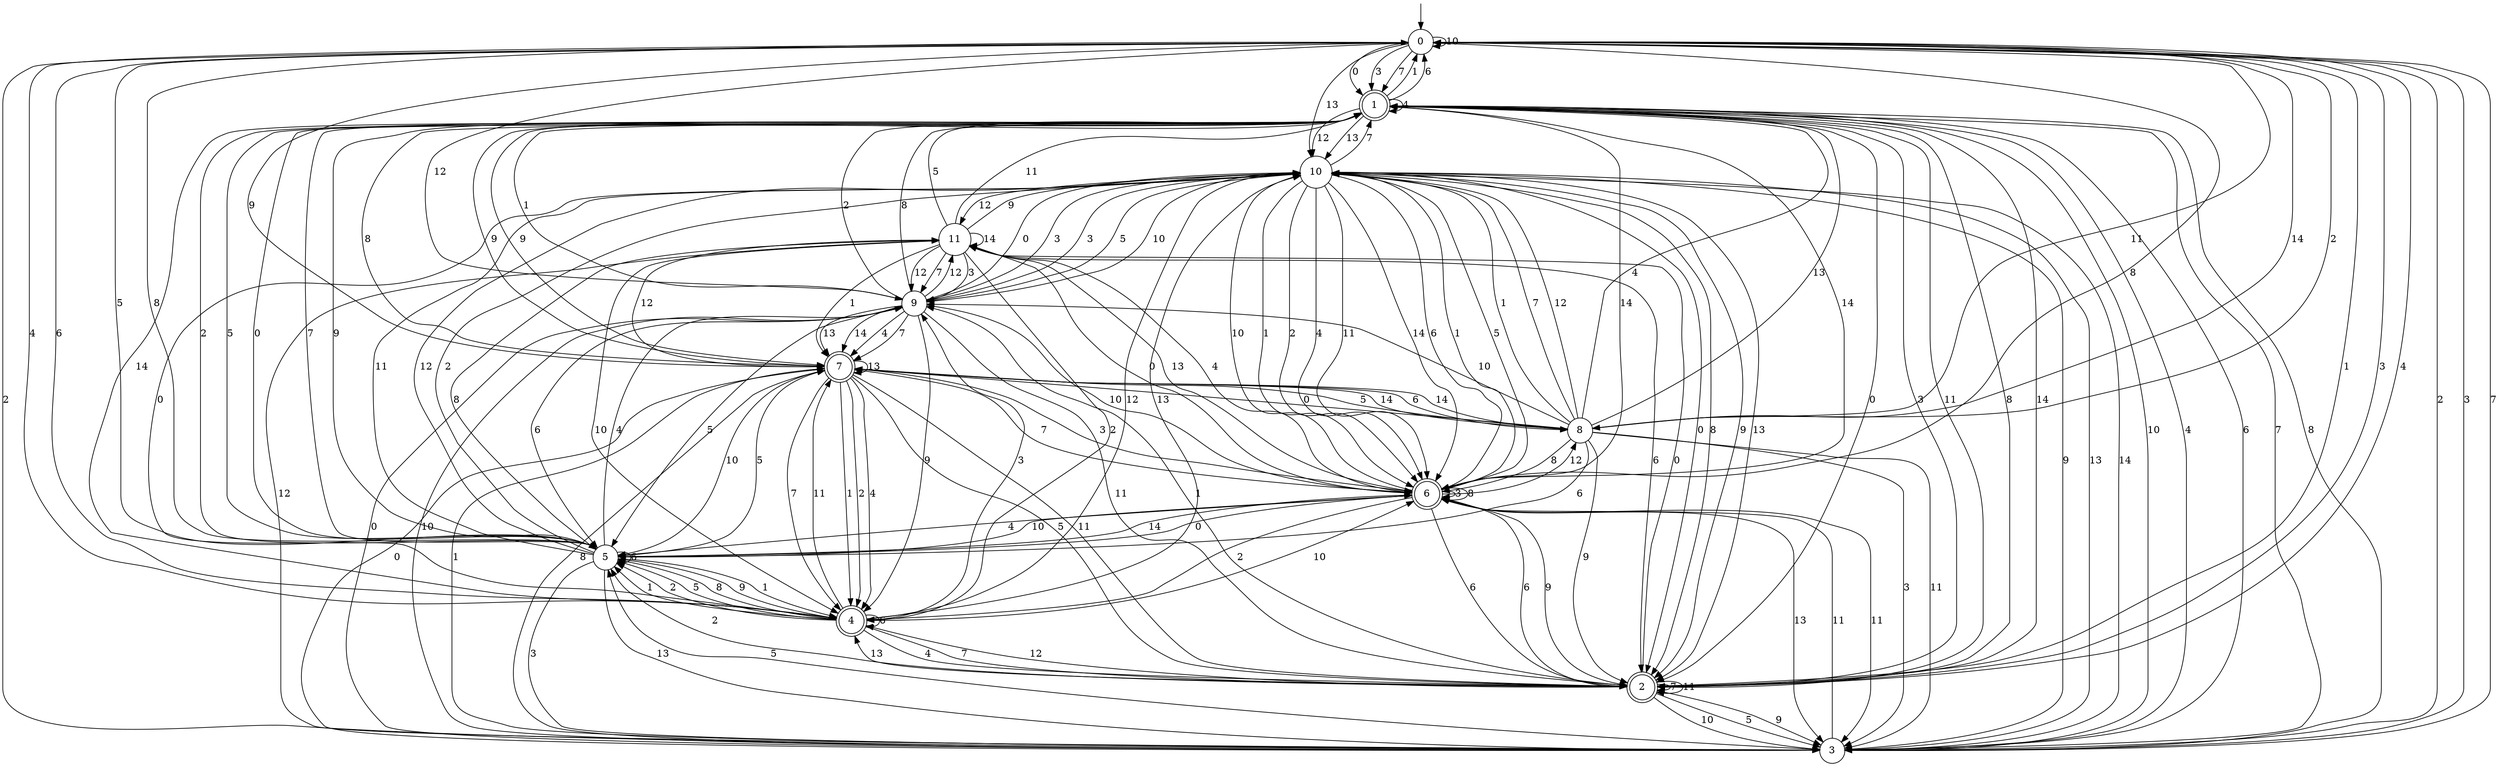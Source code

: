 digraph g {

	s0 [shape="circle" label="0"];
	s1 [shape="doublecircle" label="1"];
	s2 [shape="doublecircle" label="2"];
	s3 [shape="circle" label="3"];
	s4 [shape="doublecircle" label="4"];
	s5 [shape="circle" label="5"];
	s6 [shape="doublecircle" label="6"];
	s7 [shape="doublecircle" label="7"];
	s8 [shape="circle" label="8"];
	s9 [shape="circle" label="9"];
	s10 [shape="circle" label="10"];
	s11 [shape="circle" label="11"];
	s0 -> s1 [label="0"];
	s0 -> s2 [label="1"];
	s0 -> s3 [label="2"];
	s0 -> s1 [label="3"];
	s0 -> s4 [label="4"];
	s0 -> s5 [label="5"];
	s0 -> s4 [label="6"];
	s0 -> s1 [label="7"];
	s0 -> s6 [label="8"];
	s0 -> s7 [label="9"];
	s0 -> s0 [label="10"];
	s0 -> s8 [label="11"];
	s0 -> s9 [label="12"];
	s0 -> s10 [label="13"];
	s0 -> s8 [label="14"];
	s1 -> s2 [label="0"];
	s1 -> s0 [label="1"];
	s1 -> s5 [label="2"];
	s1 -> s2 [label="3"];
	s1 -> s1 [label="4"];
	s1 -> s5 [label="5"];
	s1 -> s0 [label="6"];
	s1 -> s3 [label="7"];
	s1 -> s3 [label="8"];
	s1 -> s7 [label="9"];
	s1 -> s3 [label="10"];
	s1 -> s2 [label="11"];
	s1 -> s10 [label="12"];
	s1 -> s10 [label="13"];
	s1 -> s6 [label="14"];
	s2 -> s11 [label="0"];
	s2 -> s9 [label="1"];
	s2 -> s5 [label="2"];
	s2 -> s0 [label="3"];
	s2 -> s0 [label="4"];
	s2 -> s3 [label="5"];
	s2 -> s6 [label="6"];
	s2 -> s2 [label="7"];
	s2 -> s1 [label="8"];
	s2 -> s3 [label="9"];
	s2 -> s3 [label="10"];
	s2 -> s2 [label="11"];
	s2 -> s4 [label="12"];
	s2 -> s4 [label="13"];
	s2 -> s1 [label="14"];
	s3 -> s9 [label="0"];
	s3 -> s7 [label="1"];
	s3 -> s0 [label="2"];
	s3 -> s0 [label="3"];
	s3 -> s1 [label="4"];
	s3 -> s5 [label="5"];
	s3 -> s1 [label="6"];
	s3 -> s0 [label="7"];
	s3 -> s7 [label="8"];
	s3 -> s10 [label="9"];
	s3 -> s9 [label="10"];
	s3 -> s6 [label="11"];
	s3 -> s11 [label="12"];
	s3 -> s10 [label="13"];
	s3 -> s10 [label="14"];
	s4 -> s10 [label="0"];
	s4 -> s5 [label="1"];
	s4 -> s5 [label="2"];
	s4 -> s9 [label="3"];
	s4 -> s2 [label="4"];
	s4 -> s5 [label="5"];
	s4 -> s4 [label="6"];
	s4 -> s2 [label="7"];
	s4 -> s5 [label="8"];
	s4 -> s5 [label="9"];
	s4 -> s6 [label="10"];
	s4 -> s7 [label="11"];
	s4 -> s10 [label="12"];
	s4 -> s10 [label="13"];
	s4 -> s1 [label="14"];
	s5 -> s1 [label="0"];
	s5 -> s4 [label="1"];
	s5 -> s10 [label="2"];
	s5 -> s3 [label="3"];
	s5 -> s9 [label="4"];
	s5 -> s7 [label="5"];
	s5 -> s5 [label="6"];
	s5 -> s1 [label="7"];
	s5 -> s0 [label="8"];
	s5 -> s1 [label="9"];
	s5 -> s6 [label="10"];
	s5 -> s10 [label="11"];
	s5 -> s10 [label="12"];
	s5 -> s3 [label="13"];
	s5 -> s6 [label="14"];
	s6 -> s5 [label="0"];
	s6 -> s10 [label="1"];
	s6 -> s4 [label="2"];
	s6 -> s6 [label="3"];
	s6 -> s5 [label="4"];
	s6 -> s10 [label="5"];
	s6 -> s2 [label="6"];
	s6 -> s7 [label="7"];
	s6 -> s6 [label="8"];
	s6 -> s2 [label="9"];
	s6 -> s10 [label="10"];
	s6 -> s3 [label="11"];
	s6 -> s8 [label="12"];
	s6 -> s3 [label="13"];
	s6 -> s1 [label="14"];
	s7 -> s3 [label="0"];
	s7 -> s4 [label="1"];
	s7 -> s4 [label="2"];
	s7 -> s6 [label="3"];
	s7 -> s4 [label="4"];
	s7 -> s2 [label="5"];
	s7 -> s8 [label="6"];
	s7 -> s4 [label="7"];
	s7 -> s1 [label="8"];
	s7 -> s1 [label="9"];
	s7 -> s5 [label="10"];
	s7 -> s2 [label="11"];
	s7 -> s11 [label="12"];
	s7 -> s7 [label="13"];
	s7 -> s8 [label="14"];
	s8 -> s7 [label="0"];
	s8 -> s10 [label="1"];
	s8 -> s0 [label="2"];
	s8 -> s3 [label="3"];
	s8 -> s1 [label="4"];
	s8 -> s7 [label="5"];
	s8 -> s5 [label="6"];
	s8 -> s10 [label="7"];
	s8 -> s6 [label="8"];
	s8 -> s2 [label="9"];
	s8 -> s9 [label="10"];
	s8 -> s3 [label="11"];
	s8 -> s10 [label="12"];
	s8 -> s1 [label="13"];
	s8 -> s7 [label="14"];
	s9 -> s10 [label="0"];
	s9 -> s1 [label="1"];
	s9 -> s1 [label="2"];
	s9 -> s10 [label="3"];
	s9 -> s7 [label="4"];
	s9 -> s5 [label="5"];
	s9 -> s5 [label="6"];
	s9 -> s7 [label="7"];
	s9 -> s1 [label="8"];
	s9 -> s4 [label="9"];
	s9 -> s6 [label="10"];
	s9 -> s2 [label="11"];
	s9 -> s11 [label="12"];
	s9 -> s7 [label="13"];
	s9 -> s7 [label="14"];
	s10 -> s2 [label="0"];
	s10 -> s6 [label="1"];
	s10 -> s6 [label="2"];
	s10 -> s9 [label="3"];
	s10 -> s6 [label="4"];
	s10 -> s9 [label="5"];
	s10 -> s6 [label="6"];
	s10 -> s1 [label="7"];
	s10 -> s2 [label="8"];
	s10 -> s2 [label="9"];
	s10 -> s9 [label="10"];
	s10 -> s6 [label="11"];
	s10 -> s11 [label="12"];
	s10 -> s2 [label="13"];
	s10 -> s6 [label="14"];
	s11 -> s6 [label="0"];
	s11 -> s7 [label="1"];
	s11 -> s4 [label="2"];
	s11 -> s9 [label="3"];
	s11 -> s6 [label="4"];
	s11 -> s1 [label="5"];
	s11 -> s2 [label="6"];
	s11 -> s9 [label="7"];
	s11 -> s5 [label="8"];
	s11 -> s10 [label="9"];
	s11 -> s4 [label="10"];
	s11 -> s1 [label="11"];
	s11 -> s9 [label="12"];
	s11 -> s6 [label="13"];
	s11 -> s11 [label="14"];

__start0 [label="" shape="none" width="0" height="0"];
__start0 -> s0;

}
